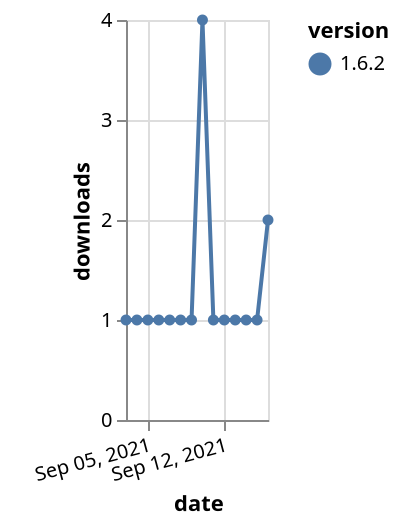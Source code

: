 {"$schema": "https://vega.github.io/schema/vega-lite/v5.json", "description": "A simple bar chart with embedded data.", "data": {"values": [{"date": "2021-09-03", "total": 390, "delta": 1, "version": "1.6.2"}, {"date": "2021-09-04", "total": 391, "delta": 1, "version": "1.6.2"}, {"date": "2021-09-05", "total": 392, "delta": 1, "version": "1.6.2"}, {"date": "2021-09-06", "total": 393, "delta": 1, "version": "1.6.2"}, {"date": "2021-09-07", "total": 394, "delta": 1, "version": "1.6.2"}, {"date": "2021-09-08", "total": 395, "delta": 1, "version": "1.6.2"}, {"date": "2021-09-09", "total": 396, "delta": 1, "version": "1.6.2"}, {"date": "2021-09-10", "total": 400, "delta": 4, "version": "1.6.2"}, {"date": "2021-09-11", "total": 401, "delta": 1, "version": "1.6.2"}, {"date": "2021-09-12", "total": 402, "delta": 1, "version": "1.6.2"}, {"date": "2021-09-13", "total": 403, "delta": 1, "version": "1.6.2"}, {"date": "2021-09-14", "total": 404, "delta": 1, "version": "1.6.2"}, {"date": "2021-09-15", "total": 405, "delta": 1, "version": "1.6.2"}, {"date": "2021-09-16", "total": 407, "delta": 2, "version": "1.6.2"}]}, "width": "container", "mark": {"type": "line", "point": {"filled": true}}, "encoding": {"x": {"field": "date", "type": "temporal", "timeUnit": "yearmonthdate", "title": "date", "axis": {"labelAngle": -15}}, "y": {"field": "delta", "type": "quantitative", "title": "downloads"}, "color": {"field": "version", "type": "nominal"}, "tooltip": {"field": "delta"}}}